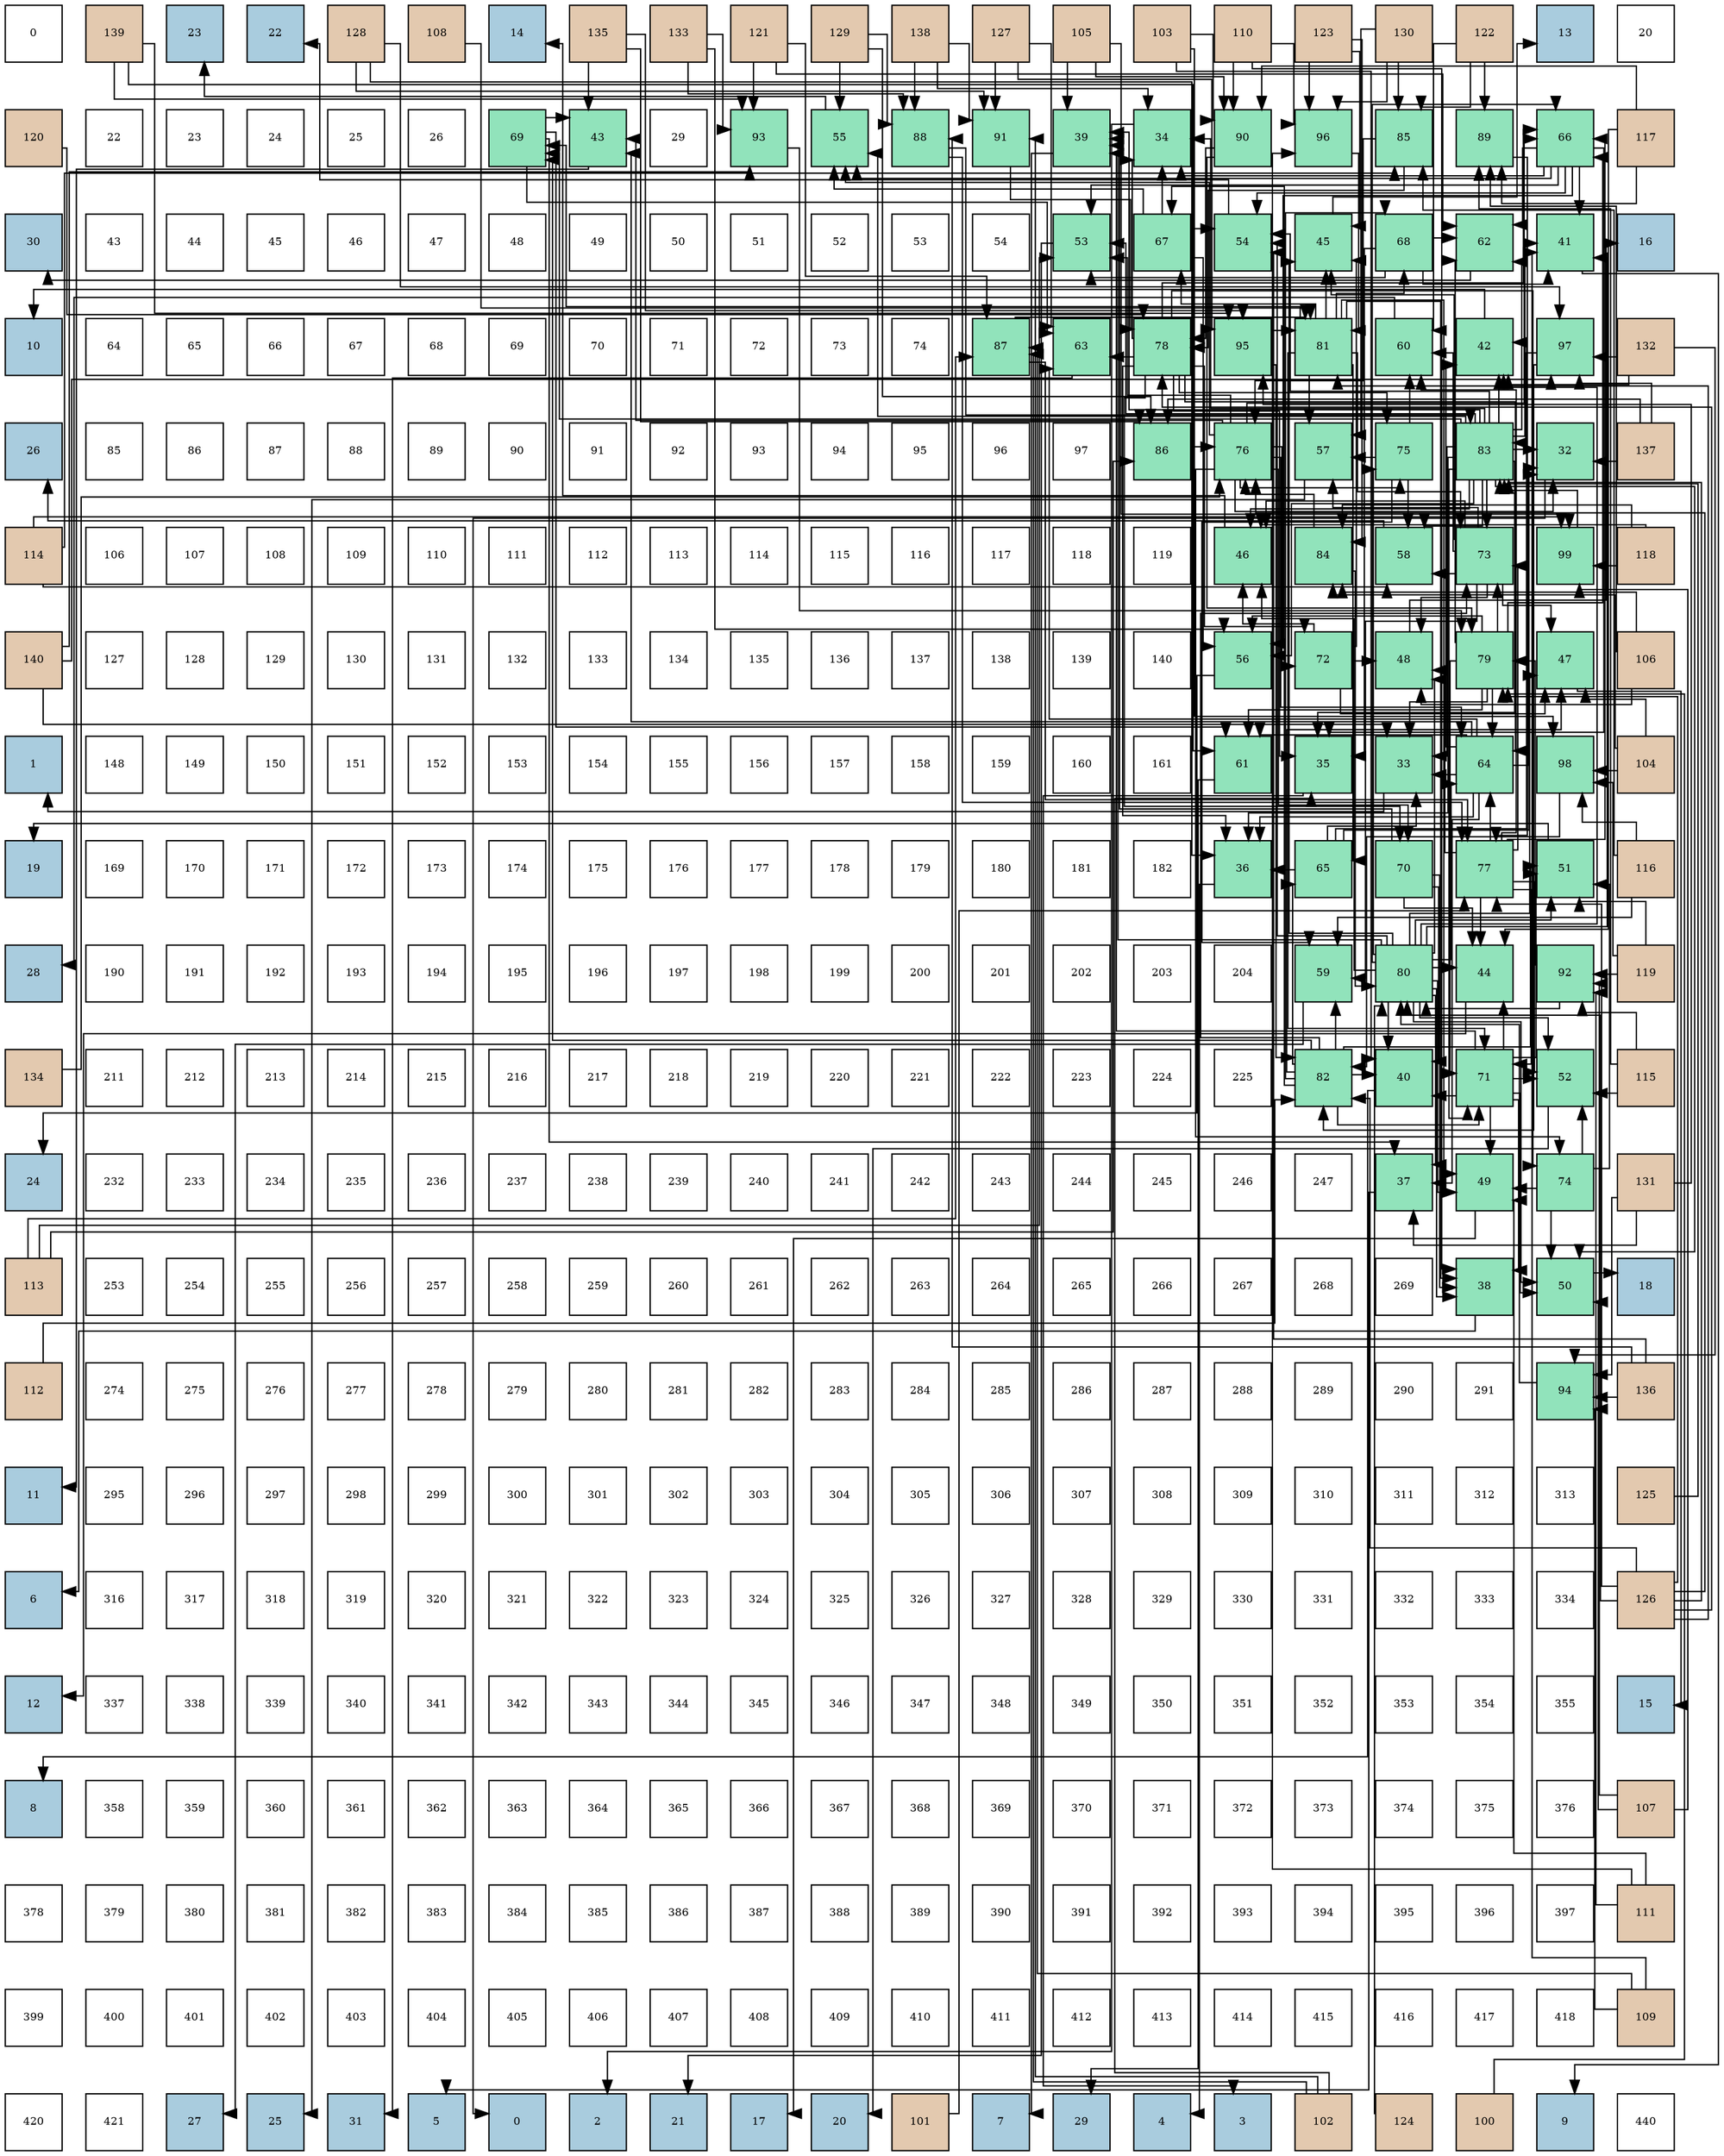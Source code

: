 digraph layout{
 rankdir=TB;
 splines=ortho;
 node [style=filled shape=square fixedsize=true width=0.6];
0[label="0", fontsize=8, fillcolor="#ffffff"];
1[label="139", fontsize=8, fillcolor="#e3c9af"];
2[label="23", fontsize=8, fillcolor="#a9ccde"];
3[label="22", fontsize=8, fillcolor="#a9ccde"];
4[label="128", fontsize=8, fillcolor="#e3c9af"];
5[label="108", fontsize=8, fillcolor="#e3c9af"];
6[label="14", fontsize=8, fillcolor="#a9ccde"];
7[label="135", fontsize=8, fillcolor="#e3c9af"];
8[label="133", fontsize=8, fillcolor="#e3c9af"];
9[label="121", fontsize=8, fillcolor="#e3c9af"];
10[label="129", fontsize=8, fillcolor="#e3c9af"];
11[label="138", fontsize=8, fillcolor="#e3c9af"];
12[label="127", fontsize=8, fillcolor="#e3c9af"];
13[label="105", fontsize=8, fillcolor="#e3c9af"];
14[label="103", fontsize=8, fillcolor="#e3c9af"];
15[label="110", fontsize=8, fillcolor="#e3c9af"];
16[label="123", fontsize=8, fillcolor="#e3c9af"];
17[label="130", fontsize=8, fillcolor="#e3c9af"];
18[label="122", fontsize=8, fillcolor="#e3c9af"];
19[label="13", fontsize=8, fillcolor="#a9ccde"];
20[label="20", fontsize=8, fillcolor="#ffffff"];
21[label="120", fontsize=8, fillcolor="#e3c9af"];
22[label="22", fontsize=8, fillcolor="#ffffff"];
23[label="23", fontsize=8, fillcolor="#ffffff"];
24[label="24", fontsize=8, fillcolor="#ffffff"];
25[label="25", fontsize=8, fillcolor="#ffffff"];
26[label="26", fontsize=8, fillcolor="#ffffff"];
27[label="69", fontsize=8, fillcolor="#91e3bb"];
28[label="43", fontsize=8, fillcolor="#91e3bb"];
29[label="29", fontsize=8, fillcolor="#ffffff"];
30[label="93", fontsize=8, fillcolor="#91e3bb"];
31[label="55", fontsize=8, fillcolor="#91e3bb"];
32[label="88", fontsize=8, fillcolor="#91e3bb"];
33[label="91", fontsize=8, fillcolor="#91e3bb"];
34[label="39", fontsize=8, fillcolor="#91e3bb"];
35[label="34", fontsize=8, fillcolor="#91e3bb"];
36[label="90", fontsize=8, fillcolor="#91e3bb"];
37[label="96", fontsize=8, fillcolor="#91e3bb"];
38[label="85", fontsize=8, fillcolor="#91e3bb"];
39[label="89", fontsize=8, fillcolor="#91e3bb"];
40[label="66", fontsize=8, fillcolor="#91e3bb"];
41[label="117", fontsize=8, fillcolor="#e3c9af"];
42[label="30", fontsize=8, fillcolor="#a9ccde"];
43[label="43", fontsize=8, fillcolor="#ffffff"];
44[label="44", fontsize=8, fillcolor="#ffffff"];
45[label="45", fontsize=8, fillcolor="#ffffff"];
46[label="46", fontsize=8, fillcolor="#ffffff"];
47[label="47", fontsize=8, fillcolor="#ffffff"];
48[label="48", fontsize=8, fillcolor="#ffffff"];
49[label="49", fontsize=8, fillcolor="#ffffff"];
50[label="50", fontsize=8, fillcolor="#ffffff"];
51[label="51", fontsize=8, fillcolor="#ffffff"];
52[label="52", fontsize=8, fillcolor="#ffffff"];
53[label="53", fontsize=8, fillcolor="#ffffff"];
54[label="54", fontsize=8, fillcolor="#ffffff"];
55[label="53", fontsize=8, fillcolor="#91e3bb"];
56[label="67", fontsize=8, fillcolor="#91e3bb"];
57[label="54", fontsize=8, fillcolor="#91e3bb"];
58[label="45", fontsize=8, fillcolor="#91e3bb"];
59[label="68", fontsize=8, fillcolor="#91e3bb"];
60[label="62", fontsize=8, fillcolor="#91e3bb"];
61[label="41", fontsize=8, fillcolor="#91e3bb"];
62[label="16", fontsize=8, fillcolor="#a9ccde"];
63[label="10", fontsize=8, fillcolor="#a9ccde"];
64[label="64", fontsize=8, fillcolor="#ffffff"];
65[label="65", fontsize=8, fillcolor="#ffffff"];
66[label="66", fontsize=8, fillcolor="#ffffff"];
67[label="67", fontsize=8, fillcolor="#ffffff"];
68[label="68", fontsize=8, fillcolor="#ffffff"];
69[label="69", fontsize=8, fillcolor="#ffffff"];
70[label="70", fontsize=8, fillcolor="#ffffff"];
71[label="71", fontsize=8, fillcolor="#ffffff"];
72[label="72", fontsize=8, fillcolor="#ffffff"];
73[label="73", fontsize=8, fillcolor="#ffffff"];
74[label="74", fontsize=8, fillcolor="#ffffff"];
75[label="87", fontsize=8, fillcolor="#91e3bb"];
76[label="63", fontsize=8, fillcolor="#91e3bb"];
77[label="78", fontsize=8, fillcolor="#91e3bb"];
78[label="95", fontsize=8, fillcolor="#91e3bb"];
79[label="81", fontsize=8, fillcolor="#91e3bb"];
80[label="60", fontsize=8, fillcolor="#91e3bb"];
81[label="42", fontsize=8, fillcolor="#91e3bb"];
82[label="97", fontsize=8, fillcolor="#91e3bb"];
83[label="132", fontsize=8, fillcolor="#e3c9af"];
84[label="26", fontsize=8, fillcolor="#a9ccde"];
85[label="85", fontsize=8, fillcolor="#ffffff"];
86[label="86", fontsize=8, fillcolor="#ffffff"];
87[label="87", fontsize=8, fillcolor="#ffffff"];
88[label="88", fontsize=8, fillcolor="#ffffff"];
89[label="89", fontsize=8, fillcolor="#ffffff"];
90[label="90", fontsize=8, fillcolor="#ffffff"];
91[label="91", fontsize=8, fillcolor="#ffffff"];
92[label="92", fontsize=8, fillcolor="#ffffff"];
93[label="93", fontsize=8, fillcolor="#ffffff"];
94[label="94", fontsize=8, fillcolor="#ffffff"];
95[label="95", fontsize=8, fillcolor="#ffffff"];
96[label="96", fontsize=8, fillcolor="#ffffff"];
97[label="97", fontsize=8, fillcolor="#ffffff"];
98[label="86", fontsize=8, fillcolor="#91e3bb"];
99[label="76", fontsize=8, fillcolor="#91e3bb"];
100[label="57", fontsize=8, fillcolor="#91e3bb"];
101[label="75", fontsize=8, fillcolor="#91e3bb"];
102[label="83", fontsize=8, fillcolor="#91e3bb"];
103[label="32", fontsize=8, fillcolor="#91e3bb"];
104[label="137", fontsize=8, fillcolor="#e3c9af"];
105[label="114", fontsize=8, fillcolor="#e3c9af"];
106[label="106", fontsize=8, fillcolor="#ffffff"];
107[label="107", fontsize=8, fillcolor="#ffffff"];
108[label="108", fontsize=8, fillcolor="#ffffff"];
109[label="109", fontsize=8, fillcolor="#ffffff"];
110[label="110", fontsize=8, fillcolor="#ffffff"];
111[label="111", fontsize=8, fillcolor="#ffffff"];
112[label="112", fontsize=8, fillcolor="#ffffff"];
113[label="113", fontsize=8, fillcolor="#ffffff"];
114[label="114", fontsize=8, fillcolor="#ffffff"];
115[label="115", fontsize=8, fillcolor="#ffffff"];
116[label="116", fontsize=8, fillcolor="#ffffff"];
117[label="117", fontsize=8, fillcolor="#ffffff"];
118[label="118", fontsize=8, fillcolor="#ffffff"];
119[label="119", fontsize=8, fillcolor="#ffffff"];
120[label="46", fontsize=8, fillcolor="#91e3bb"];
121[label="84", fontsize=8, fillcolor="#91e3bb"];
122[label="58", fontsize=8, fillcolor="#91e3bb"];
123[label="73", fontsize=8, fillcolor="#91e3bb"];
124[label="99", fontsize=8, fillcolor="#91e3bb"];
125[label="118", fontsize=8, fillcolor="#e3c9af"];
126[label="140", fontsize=8, fillcolor="#e3c9af"];
127[label="127", fontsize=8, fillcolor="#ffffff"];
128[label="128", fontsize=8, fillcolor="#ffffff"];
129[label="129", fontsize=8, fillcolor="#ffffff"];
130[label="130", fontsize=8, fillcolor="#ffffff"];
131[label="131", fontsize=8, fillcolor="#ffffff"];
132[label="132", fontsize=8, fillcolor="#ffffff"];
133[label="133", fontsize=8, fillcolor="#ffffff"];
134[label="134", fontsize=8, fillcolor="#ffffff"];
135[label="135", fontsize=8, fillcolor="#ffffff"];
136[label="136", fontsize=8, fillcolor="#ffffff"];
137[label="137", fontsize=8, fillcolor="#ffffff"];
138[label="138", fontsize=8, fillcolor="#ffffff"];
139[label="139", fontsize=8, fillcolor="#ffffff"];
140[label="140", fontsize=8, fillcolor="#ffffff"];
141[label="56", fontsize=8, fillcolor="#91e3bb"];
142[label="72", fontsize=8, fillcolor="#91e3bb"];
143[label="48", fontsize=8, fillcolor="#91e3bb"];
144[label="79", fontsize=8, fillcolor="#91e3bb"];
145[label="47", fontsize=8, fillcolor="#91e3bb"];
146[label="106", fontsize=8, fillcolor="#e3c9af"];
147[label="1", fontsize=8, fillcolor="#a9ccde"];
148[label="148", fontsize=8, fillcolor="#ffffff"];
149[label="149", fontsize=8, fillcolor="#ffffff"];
150[label="150", fontsize=8, fillcolor="#ffffff"];
151[label="151", fontsize=8, fillcolor="#ffffff"];
152[label="152", fontsize=8, fillcolor="#ffffff"];
153[label="153", fontsize=8, fillcolor="#ffffff"];
154[label="154", fontsize=8, fillcolor="#ffffff"];
155[label="155", fontsize=8, fillcolor="#ffffff"];
156[label="156", fontsize=8, fillcolor="#ffffff"];
157[label="157", fontsize=8, fillcolor="#ffffff"];
158[label="158", fontsize=8, fillcolor="#ffffff"];
159[label="159", fontsize=8, fillcolor="#ffffff"];
160[label="160", fontsize=8, fillcolor="#ffffff"];
161[label="161", fontsize=8, fillcolor="#ffffff"];
162[label="61", fontsize=8, fillcolor="#91e3bb"];
163[label="35", fontsize=8, fillcolor="#91e3bb"];
164[label="33", fontsize=8, fillcolor="#91e3bb"];
165[label="64", fontsize=8, fillcolor="#91e3bb"];
166[label="98", fontsize=8, fillcolor="#91e3bb"];
167[label="104", fontsize=8, fillcolor="#e3c9af"];
168[label="19", fontsize=8, fillcolor="#a9ccde"];
169[label="169", fontsize=8, fillcolor="#ffffff"];
170[label="170", fontsize=8, fillcolor="#ffffff"];
171[label="171", fontsize=8, fillcolor="#ffffff"];
172[label="172", fontsize=8, fillcolor="#ffffff"];
173[label="173", fontsize=8, fillcolor="#ffffff"];
174[label="174", fontsize=8, fillcolor="#ffffff"];
175[label="175", fontsize=8, fillcolor="#ffffff"];
176[label="176", fontsize=8, fillcolor="#ffffff"];
177[label="177", fontsize=8, fillcolor="#ffffff"];
178[label="178", fontsize=8, fillcolor="#ffffff"];
179[label="179", fontsize=8, fillcolor="#ffffff"];
180[label="180", fontsize=8, fillcolor="#ffffff"];
181[label="181", fontsize=8, fillcolor="#ffffff"];
182[label="182", fontsize=8, fillcolor="#ffffff"];
183[label="36", fontsize=8, fillcolor="#91e3bb"];
184[label="65", fontsize=8, fillcolor="#91e3bb"];
185[label="70", fontsize=8, fillcolor="#91e3bb"];
186[label="77", fontsize=8, fillcolor="#91e3bb"];
187[label="51", fontsize=8, fillcolor="#91e3bb"];
188[label="116", fontsize=8, fillcolor="#e3c9af"];
189[label="28", fontsize=8, fillcolor="#a9ccde"];
190[label="190", fontsize=8, fillcolor="#ffffff"];
191[label="191", fontsize=8, fillcolor="#ffffff"];
192[label="192", fontsize=8, fillcolor="#ffffff"];
193[label="193", fontsize=8, fillcolor="#ffffff"];
194[label="194", fontsize=8, fillcolor="#ffffff"];
195[label="195", fontsize=8, fillcolor="#ffffff"];
196[label="196", fontsize=8, fillcolor="#ffffff"];
197[label="197", fontsize=8, fillcolor="#ffffff"];
198[label="198", fontsize=8, fillcolor="#ffffff"];
199[label="199", fontsize=8, fillcolor="#ffffff"];
200[label="200", fontsize=8, fillcolor="#ffffff"];
201[label="201", fontsize=8, fillcolor="#ffffff"];
202[label="202", fontsize=8, fillcolor="#ffffff"];
203[label="203", fontsize=8, fillcolor="#ffffff"];
204[label="204", fontsize=8, fillcolor="#ffffff"];
205[label="59", fontsize=8, fillcolor="#91e3bb"];
206[label="80", fontsize=8, fillcolor="#91e3bb"];
207[label="44", fontsize=8, fillcolor="#91e3bb"];
208[label="92", fontsize=8, fillcolor="#91e3bb"];
209[label="119", fontsize=8, fillcolor="#e3c9af"];
210[label="134", fontsize=8, fillcolor="#e3c9af"];
211[label="211", fontsize=8, fillcolor="#ffffff"];
212[label="212", fontsize=8, fillcolor="#ffffff"];
213[label="213", fontsize=8, fillcolor="#ffffff"];
214[label="214", fontsize=8, fillcolor="#ffffff"];
215[label="215", fontsize=8, fillcolor="#ffffff"];
216[label="216", fontsize=8, fillcolor="#ffffff"];
217[label="217", fontsize=8, fillcolor="#ffffff"];
218[label="218", fontsize=8, fillcolor="#ffffff"];
219[label="219", fontsize=8, fillcolor="#ffffff"];
220[label="220", fontsize=8, fillcolor="#ffffff"];
221[label="221", fontsize=8, fillcolor="#ffffff"];
222[label="222", fontsize=8, fillcolor="#ffffff"];
223[label="223", fontsize=8, fillcolor="#ffffff"];
224[label="224", fontsize=8, fillcolor="#ffffff"];
225[label="225", fontsize=8, fillcolor="#ffffff"];
226[label="82", fontsize=8, fillcolor="#91e3bb"];
227[label="40", fontsize=8, fillcolor="#91e3bb"];
228[label="71", fontsize=8, fillcolor="#91e3bb"];
229[label="52", fontsize=8, fillcolor="#91e3bb"];
230[label="115", fontsize=8, fillcolor="#e3c9af"];
231[label="24", fontsize=8, fillcolor="#a9ccde"];
232[label="232", fontsize=8, fillcolor="#ffffff"];
233[label="233", fontsize=8, fillcolor="#ffffff"];
234[label="234", fontsize=8, fillcolor="#ffffff"];
235[label="235", fontsize=8, fillcolor="#ffffff"];
236[label="236", fontsize=8, fillcolor="#ffffff"];
237[label="237", fontsize=8, fillcolor="#ffffff"];
238[label="238", fontsize=8, fillcolor="#ffffff"];
239[label="239", fontsize=8, fillcolor="#ffffff"];
240[label="240", fontsize=8, fillcolor="#ffffff"];
241[label="241", fontsize=8, fillcolor="#ffffff"];
242[label="242", fontsize=8, fillcolor="#ffffff"];
243[label="243", fontsize=8, fillcolor="#ffffff"];
244[label="244", fontsize=8, fillcolor="#ffffff"];
245[label="245", fontsize=8, fillcolor="#ffffff"];
246[label="246", fontsize=8, fillcolor="#ffffff"];
247[label="247", fontsize=8, fillcolor="#ffffff"];
248[label="37", fontsize=8, fillcolor="#91e3bb"];
249[label="49", fontsize=8, fillcolor="#91e3bb"];
250[label="74", fontsize=8, fillcolor="#91e3bb"];
251[label="131", fontsize=8, fillcolor="#e3c9af"];
252[label="113", fontsize=8, fillcolor="#e3c9af"];
253[label="253", fontsize=8, fillcolor="#ffffff"];
254[label="254", fontsize=8, fillcolor="#ffffff"];
255[label="255", fontsize=8, fillcolor="#ffffff"];
256[label="256", fontsize=8, fillcolor="#ffffff"];
257[label="257", fontsize=8, fillcolor="#ffffff"];
258[label="258", fontsize=8, fillcolor="#ffffff"];
259[label="259", fontsize=8, fillcolor="#ffffff"];
260[label="260", fontsize=8, fillcolor="#ffffff"];
261[label="261", fontsize=8, fillcolor="#ffffff"];
262[label="262", fontsize=8, fillcolor="#ffffff"];
263[label="263", fontsize=8, fillcolor="#ffffff"];
264[label="264", fontsize=8, fillcolor="#ffffff"];
265[label="265", fontsize=8, fillcolor="#ffffff"];
266[label="266", fontsize=8, fillcolor="#ffffff"];
267[label="267", fontsize=8, fillcolor="#ffffff"];
268[label="268", fontsize=8, fillcolor="#ffffff"];
269[label="269", fontsize=8, fillcolor="#ffffff"];
270[label="38", fontsize=8, fillcolor="#91e3bb"];
271[label="50", fontsize=8, fillcolor="#91e3bb"];
272[label="18", fontsize=8, fillcolor="#a9ccde"];
273[label="112", fontsize=8, fillcolor="#e3c9af"];
274[label="274", fontsize=8, fillcolor="#ffffff"];
275[label="275", fontsize=8, fillcolor="#ffffff"];
276[label="276", fontsize=8, fillcolor="#ffffff"];
277[label="277", fontsize=8, fillcolor="#ffffff"];
278[label="278", fontsize=8, fillcolor="#ffffff"];
279[label="279", fontsize=8, fillcolor="#ffffff"];
280[label="280", fontsize=8, fillcolor="#ffffff"];
281[label="281", fontsize=8, fillcolor="#ffffff"];
282[label="282", fontsize=8, fillcolor="#ffffff"];
283[label="283", fontsize=8, fillcolor="#ffffff"];
284[label="284", fontsize=8, fillcolor="#ffffff"];
285[label="285", fontsize=8, fillcolor="#ffffff"];
286[label="286", fontsize=8, fillcolor="#ffffff"];
287[label="287", fontsize=8, fillcolor="#ffffff"];
288[label="288", fontsize=8, fillcolor="#ffffff"];
289[label="289", fontsize=8, fillcolor="#ffffff"];
290[label="290", fontsize=8, fillcolor="#ffffff"];
291[label="291", fontsize=8, fillcolor="#ffffff"];
292[label="94", fontsize=8, fillcolor="#91e3bb"];
293[label="136", fontsize=8, fillcolor="#e3c9af"];
294[label="11", fontsize=8, fillcolor="#a9ccde"];
295[label="295", fontsize=8, fillcolor="#ffffff"];
296[label="296", fontsize=8, fillcolor="#ffffff"];
297[label="297", fontsize=8, fillcolor="#ffffff"];
298[label="298", fontsize=8, fillcolor="#ffffff"];
299[label="299", fontsize=8, fillcolor="#ffffff"];
300[label="300", fontsize=8, fillcolor="#ffffff"];
301[label="301", fontsize=8, fillcolor="#ffffff"];
302[label="302", fontsize=8, fillcolor="#ffffff"];
303[label="303", fontsize=8, fillcolor="#ffffff"];
304[label="304", fontsize=8, fillcolor="#ffffff"];
305[label="305", fontsize=8, fillcolor="#ffffff"];
306[label="306", fontsize=8, fillcolor="#ffffff"];
307[label="307", fontsize=8, fillcolor="#ffffff"];
308[label="308", fontsize=8, fillcolor="#ffffff"];
309[label="309", fontsize=8, fillcolor="#ffffff"];
310[label="310", fontsize=8, fillcolor="#ffffff"];
311[label="311", fontsize=8, fillcolor="#ffffff"];
312[label="312", fontsize=8, fillcolor="#ffffff"];
313[label="313", fontsize=8, fillcolor="#ffffff"];
314[label="125", fontsize=8, fillcolor="#e3c9af"];
315[label="6", fontsize=8, fillcolor="#a9ccde"];
316[label="316", fontsize=8, fillcolor="#ffffff"];
317[label="317", fontsize=8, fillcolor="#ffffff"];
318[label="318", fontsize=8, fillcolor="#ffffff"];
319[label="319", fontsize=8, fillcolor="#ffffff"];
320[label="320", fontsize=8, fillcolor="#ffffff"];
321[label="321", fontsize=8, fillcolor="#ffffff"];
322[label="322", fontsize=8, fillcolor="#ffffff"];
323[label="323", fontsize=8, fillcolor="#ffffff"];
324[label="324", fontsize=8, fillcolor="#ffffff"];
325[label="325", fontsize=8, fillcolor="#ffffff"];
326[label="326", fontsize=8, fillcolor="#ffffff"];
327[label="327", fontsize=8, fillcolor="#ffffff"];
328[label="328", fontsize=8, fillcolor="#ffffff"];
329[label="329", fontsize=8, fillcolor="#ffffff"];
330[label="330", fontsize=8, fillcolor="#ffffff"];
331[label="331", fontsize=8, fillcolor="#ffffff"];
332[label="332", fontsize=8, fillcolor="#ffffff"];
333[label="333", fontsize=8, fillcolor="#ffffff"];
334[label="334", fontsize=8, fillcolor="#ffffff"];
335[label="126", fontsize=8, fillcolor="#e3c9af"];
336[label="12", fontsize=8, fillcolor="#a9ccde"];
337[label="337", fontsize=8, fillcolor="#ffffff"];
338[label="338", fontsize=8, fillcolor="#ffffff"];
339[label="339", fontsize=8, fillcolor="#ffffff"];
340[label="340", fontsize=8, fillcolor="#ffffff"];
341[label="341", fontsize=8, fillcolor="#ffffff"];
342[label="342", fontsize=8, fillcolor="#ffffff"];
343[label="343", fontsize=8, fillcolor="#ffffff"];
344[label="344", fontsize=8, fillcolor="#ffffff"];
345[label="345", fontsize=8, fillcolor="#ffffff"];
346[label="346", fontsize=8, fillcolor="#ffffff"];
347[label="347", fontsize=8, fillcolor="#ffffff"];
348[label="348", fontsize=8, fillcolor="#ffffff"];
349[label="349", fontsize=8, fillcolor="#ffffff"];
350[label="350", fontsize=8, fillcolor="#ffffff"];
351[label="351", fontsize=8, fillcolor="#ffffff"];
352[label="352", fontsize=8, fillcolor="#ffffff"];
353[label="353", fontsize=8, fillcolor="#ffffff"];
354[label="354", fontsize=8, fillcolor="#ffffff"];
355[label="355", fontsize=8, fillcolor="#ffffff"];
356[label="15", fontsize=8, fillcolor="#a9ccde"];
357[label="8", fontsize=8, fillcolor="#a9ccde"];
358[label="358", fontsize=8, fillcolor="#ffffff"];
359[label="359", fontsize=8, fillcolor="#ffffff"];
360[label="360", fontsize=8, fillcolor="#ffffff"];
361[label="361", fontsize=8, fillcolor="#ffffff"];
362[label="362", fontsize=8, fillcolor="#ffffff"];
363[label="363", fontsize=8, fillcolor="#ffffff"];
364[label="364", fontsize=8, fillcolor="#ffffff"];
365[label="365", fontsize=8, fillcolor="#ffffff"];
366[label="366", fontsize=8, fillcolor="#ffffff"];
367[label="367", fontsize=8, fillcolor="#ffffff"];
368[label="368", fontsize=8, fillcolor="#ffffff"];
369[label="369", fontsize=8, fillcolor="#ffffff"];
370[label="370", fontsize=8, fillcolor="#ffffff"];
371[label="371", fontsize=8, fillcolor="#ffffff"];
372[label="372", fontsize=8, fillcolor="#ffffff"];
373[label="373", fontsize=8, fillcolor="#ffffff"];
374[label="374", fontsize=8, fillcolor="#ffffff"];
375[label="375", fontsize=8, fillcolor="#ffffff"];
376[label="376", fontsize=8, fillcolor="#ffffff"];
377[label="107", fontsize=8, fillcolor="#e3c9af"];
378[label="378", fontsize=8, fillcolor="#ffffff"];
379[label="379", fontsize=8, fillcolor="#ffffff"];
380[label="380", fontsize=8, fillcolor="#ffffff"];
381[label="381", fontsize=8, fillcolor="#ffffff"];
382[label="382", fontsize=8, fillcolor="#ffffff"];
383[label="383", fontsize=8, fillcolor="#ffffff"];
384[label="384", fontsize=8, fillcolor="#ffffff"];
385[label="385", fontsize=8, fillcolor="#ffffff"];
386[label="386", fontsize=8, fillcolor="#ffffff"];
387[label="387", fontsize=8, fillcolor="#ffffff"];
388[label="388", fontsize=8, fillcolor="#ffffff"];
389[label="389", fontsize=8, fillcolor="#ffffff"];
390[label="390", fontsize=8, fillcolor="#ffffff"];
391[label="391", fontsize=8, fillcolor="#ffffff"];
392[label="392", fontsize=8, fillcolor="#ffffff"];
393[label="393", fontsize=8, fillcolor="#ffffff"];
394[label="394", fontsize=8, fillcolor="#ffffff"];
395[label="395", fontsize=8, fillcolor="#ffffff"];
396[label="396", fontsize=8, fillcolor="#ffffff"];
397[label="397", fontsize=8, fillcolor="#ffffff"];
398[label="111", fontsize=8, fillcolor="#e3c9af"];
399[label="399", fontsize=8, fillcolor="#ffffff"];
400[label="400", fontsize=8, fillcolor="#ffffff"];
401[label="401", fontsize=8, fillcolor="#ffffff"];
402[label="402", fontsize=8, fillcolor="#ffffff"];
403[label="403", fontsize=8, fillcolor="#ffffff"];
404[label="404", fontsize=8, fillcolor="#ffffff"];
405[label="405", fontsize=8, fillcolor="#ffffff"];
406[label="406", fontsize=8, fillcolor="#ffffff"];
407[label="407", fontsize=8, fillcolor="#ffffff"];
408[label="408", fontsize=8, fillcolor="#ffffff"];
409[label="409", fontsize=8, fillcolor="#ffffff"];
410[label="410", fontsize=8, fillcolor="#ffffff"];
411[label="411", fontsize=8, fillcolor="#ffffff"];
412[label="412", fontsize=8, fillcolor="#ffffff"];
413[label="413", fontsize=8, fillcolor="#ffffff"];
414[label="414", fontsize=8, fillcolor="#ffffff"];
415[label="415", fontsize=8, fillcolor="#ffffff"];
416[label="416", fontsize=8, fillcolor="#ffffff"];
417[label="417", fontsize=8, fillcolor="#ffffff"];
418[label="418", fontsize=8, fillcolor="#ffffff"];
419[label="109", fontsize=8, fillcolor="#e3c9af"];
420[label="420", fontsize=8, fillcolor="#ffffff"];
421[label="421", fontsize=8, fillcolor="#ffffff"];
422[label="27", fontsize=8, fillcolor="#a9ccde"];
423[label="25", fontsize=8, fillcolor="#a9ccde"];
424[label="31", fontsize=8, fillcolor="#a9ccde"];
425[label="5", fontsize=8, fillcolor="#a9ccde"];
426[label="0", fontsize=8, fillcolor="#a9ccde"];
427[label="2", fontsize=8, fillcolor="#a9ccde"];
428[label="21", fontsize=8, fillcolor="#a9ccde"];
429[label="17", fontsize=8, fillcolor="#a9ccde"];
430[label="20", fontsize=8, fillcolor="#a9ccde"];
431[label="101", fontsize=8, fillcolor="#e3c9af"];
432[label="7", fontsize=8, fillcolor="#a9ccde"];
433[label="29", fontsize=8, fillcolor="#a9ccde"];
434[label="4", fontsize=8, fillcolor="#a9ccde"];
435[label="3", fontsize=8, fillcolor="#a9ccde"];
436[label="102", fontsize=8, fillcolor="#e3c9af"];
437[label="124", fontsize=8, fillcolor="#e3c9af"];
438[label="100", fontsize=8, fillcolor="#e3c9af"];
439[label="9", fontsize=8, fillcolor="#a9ccde"];
440[label="440", fontsize=8, fillcolor="#ffffff"];
edge [constraint=false, style=vis];103 -> 426;
164 -> 147;
35 -> 427;
163 -> 435;
183 -> 434;
248 -> 425;
270 -> 315;
34 -> 432;
227 -> 357;
61 -> 439;
81 -> 63;
28 -> 294;
207 -> 336;
58 -> 19;
120 -> 6;
145 -> 356;
143 -> 62;
249 -> 429;
271 -> 272;
187 -> 168;
229 -> 430;
55 -> 428;
57 -> 3;
31 -> 2;
141 -> 231;
100 -> 423;
122 -> 84;
205 -> 422;
80 -> 189;
162 -> 433;
60 -> 42;
76 -> 424;
165 -> 103;
165 -> 164;
165 -> 183;
165 -> 248;
165 -> 81;
165 -> 28;
165 -> 162;
165 -> 76;
184 -> 103;
184 -> 164;
184 -> 183;
184 -> 81;
40 -> 35;
40 -> 163;
40 -> 61;
40 -> 55;
40 -> 57;
40 -> 31;
40 -> 141;
40 -> 60;
56 -> 35;
56 -> 57;
56 -> 31;
56 -> 141;
59 -> 163;
59 -> 61;
59 -> 55;
59 -> 60;
27 -> 248;
27 -> 28;
27 -> 162;
27 -> 76;
185 -> 270;
185 -> 34;
185 -> 227;
185 -> 207;
228 -> 270;
228 -> 34;
228 -> 227;
228 -> 207;
228 -> 249;
228 -> 271;
228 -> 187;
228 -> 229;
142 -> 58;
142 -> 120;
142 -> 145;
142 -> 143;
123 -> 58;
123 -> 120;
123 -> 145;
123 -> 143;
123 -> 100;
123 -> 122;
123 -> 205;
123 -> 80;
250 -> 249;
250 -> 271;
250 -> 187;
250 -> 229;
101 -> 100;
101 -> 122;
101 -> 205;
101 -> 80;
99 -> 103;
99 -> 28;
99 -> 55;
99 -> 31;
99 -> 165;
99 -> 40;
99 -> 185;
99 -> 142;
99 -> 250;
99 -> 101;
186 -> 207;
186 -> 143;
186 -> 229;
186 -> 80;
186 -> 165;
186 -> 40;
186 -> 228;
186 -> 123;
77 -> 35;
77 -> 163;
77 -> 183;
77 -> 76;
77 -> 165;
77 -> 40;
77 -> 185;
77 -> 142;
77 -> 250;
77 -> 101;
144 -> 164;
144 -> 141;
144 -> 162;
144 -> 60;
144 -> 165;
144 -> 40;
144 -> 228;
144 -> 123;
206 -> 248;
206 -> 270;
206 -> 34;
206 -> 227;
206 -> 61;
206 -> 81;
206 -> 207;
206 -> 58;
206 -> 120;
206 -> 145;
206 -> 143;
206 -> 249;
206 -> 271;
206 -> 187;
206 -> 229;
206 -> 57;
206 -> 165;
206 -> 40;
206 -> 101;
79 -> 270;
79 -> 58;
79 -> 249;
79 -> 100;
79 -> 184;
79 -> 56;
79 -> 59;
79 -> 27;
79 -> 228;
79 -> 123;
226 -> 227;
226 -> 145;
226 -> 187;
226 -> 205;
226 -> 184;
226 -> 56;
226 -> 59;
226 -> 27;
226 -> 228;
226 -> 123;
102 -> 103;
102 -> 164;
102 -> 35;
102 -> 163;
102 -> 183;
102 -> 34;
102 -> 61;
102 -> 81;
102 -> 120;
102 -> 271;
102 -> 55;
102 -> 57;
102 -> 31;
102 -> 141;
102 -> 122;
102 -> 60;
102 -> 27;
102 -> 228;
102 -> 123;
121 -> 99;
121 -> 206;
38 -> 99;
38 -> 77;
98 -> 99;
75 -> 186;
75 -> 79;
32 -> 186;
32 -> 102;
39 -> 186;
36 -> 77;
36 -> 144;
33 -> 77;
208 -> 144;
208 -> 206;
30 -> 144;
292 -> 206;
78 -> 79;
78 -> 226;
37 -> 79;
82 -> 226;
82 -> 102;
166 -> 226;
124 -> 102;
438 -> 144;
431 -> 186;
436 -> 163;
436 -> 75;
436 -> 33;
14 -> 227;
14 -> 36;
14 -> 166;
167 -> 145;
167 -> 121;
167 -> 166;
13 -> 34;
13 -> 36;
13 -> 124;
146 -> 143;
146 -> 121;
146 -> 39;
377 -> 271;
377 -> 208;
377 -> 124;
5 -> 79;
419 -> 61;
419 -> 75;
419 -> 292;
15 -> 270;
15 -> 36;
15 -> 37;
398 -> 249;
398 -> 208;
398 -> 37;
273 -> 226;
252 -> 55;
252 -> 98;
252 -> 75;
105 -> 122;
105 -> 38;
105 -> 124;
230 -> 229;
230 -> 39;
230 -> 208;
188 -> 205;
188 -> 38;
188 -> 166;
41 -> 207;
41 -> 39;
41 -> 36;
125 -> 120;
125 -> 121;
125 -> 124;
209 -> 187;
209 -> 208;
209 -> 166;
21 -> 77;
9 -> 60;
9 -> 75;
9 -> 30;
18 -> 80;
18 -> 38;
18 -> 39;
16 -> 58;
16 -> 121;
16 -> 37;
437 -> 206;
314 -> 102;
335 -> 99;
335 -> 186;
335 -> 77;
335 -> 144;
335 -> 206;
335 -> 79;
335 -> 226;
335 -> 102;
12 -> 76;
12 -> 33;
12 -> 78;
4 -> 183;
4 -> 33;
4 -> 82;
10 -> 31;
10 -> 98;
10 -> 32;
17 -> 100;
17 -> 38;
17 -> 37;
251 -> 248;
251 -> 292;
251 -> 78;
83 -> 81;
83 -> 292;
83 -> 82;
8 -> 141;
8 -> 32;
8 -> 30;
210 -> 99;
7 -> 28;
7 -> 98;
7 -> 78;
293 -> 57;
293 -> 32;
293 -> 292;
104 -> 103;
104 -> 98;
104 -> 82;
11 -> 35;
11 -> 32;
11 -> 33;
1 -> 162;
1 -> 30;
1 -> 78;
126 -> 164;
126 -> 30;
126 -> 82;
edge [constraint=true, style=invis];
0 -> 21 -> 42 -> 63 -> 84 -> 105 -> 126 -> 147 -> 168 -> 189 -> 210 -> 231 -> 252 -> 273 -> 294 -> 315 -> 336 -> 357 -> 378 -> 399 -> 420;
1 -> 22 -> 43 -> 64 -> 85 -> 106 -> 127 -> 148 -> 169 -> 190 -> 211 -> 232 -> 253 -> 274 -> 295 -> 316 -> 337 -> 358 -> 379 -> 400 -> 421;
2 -> 23 -> 44 -> 65 -> 86 -> 107 -> 128 -> 149 -> 170 -> 191 -> 212 -> 233 -> 254 -> 275 -> 296 -> 317 -> 338 -> 359 -> 380 -> 401 -> 422;
3 -> 24 -> 45 -> 66 -> 87 -> 108 -> 129 -> 150 -> 171 -> 192 -> 213 -> 234 -> 255 -> 276 -> 297 -> 318 -> 339 -> 360 -> 381 -> 402 -> 423;
4 -> 25 -> 46 -> 67 -> 88 -> 109 -> 130 -> 151 -> 172 -> 193 -> 214 -> 235 -> 256 -> 277 -> 298 -> 319 -> 340 -> 361 -> 382 -> 403 -> 424;
5 -> 26 -> 47 -> 68 -> 89 -> 110 -> 131 -> 152 -> 173 -> 194 -> 215 -> 236 -> 257 -> 278 -> 299 -> 320 -> 341 -> 362 -> 383 -> 404 -> 425;
6 -> 27 -> 48 -> 69 -> 90 -> 111 -> 132 -> 153 -> 174 -> 195 -> 216 -> 237 -> 258 -> 279 -> 300 -> 321 -> 342 -> 363 -> 384 -> 405 -> 426;
7 -> 28 -> 49 -> 70 -> 91 -> 112 -> 133 -> 154 -> 175 -> 196 -> 217 -> 238 -> 259 -> 280 -> 301 -> 322 -> 343 -> 364 -> 385 -> 406 -> 427;
8 -> 29 -> 50 -> 71 -> 92 -> 113 -> 134 -> 155 -> 176 -> 197 -> 218 -> 239 -> 260 -> 281 -> 302 -> 323 -> 344 -> 365 -> 386 -> 407 -> 428;
9 -> 30 -> 51 -> 72 -> 93 -> 114 -> 135 -> 156 -> 177 -> 198 -> 219 -> 240 -> 261 -> 282 -> 303 -> 324 -> 345 -> 366 -> 387 -> 408 -> 429;
10 -> 31 -> 52 -> 73 -> 94 -> 115 -> 136 -> 157 -> 178 -> 199 -> 220 -> 241 -> 262 -> 283 -> 304 -> 325 -> 346 -> 367 -> 388 -> 409 -> 430;
11 -> 32 -> 53 -> 74 -> 95 -> 116 -> 137 -> 158 -> 179 -> 200 -> 221 -> 242 -> 263 -> 284 -> 305 -> 326 -> 347 -> 368 -> 389 -> 410 -> 431;
12 -> 33 -> 54 -> 75 -> 96 -> 117 -> 138 -> 159 -> 180 -> 201 -> 222 -> 243 -> 264 -> 285 -> 306 -> 327 -> 348 -> 369 -> 390 -> 411 -> 432;
13 -> 34 -> 55 -> 76 -> 97 -> 118 -> 139 -> 160 -> 181 -> 202 -> 223 -> 244 -> 265 -> 286 -> 307 -> 328 -> 349 -> 370 -> 391 -> 412 -> 433;
14 -> 35 -> 56 -> 77 -> 98 -> 119 -> 140 -> 161 -> 182 -> 203 -> 224 -> 245 -> 266 -> 287 -> 308 -> 329 -> 350 -> 371 -> 392 -> 413 -> 434;
15 -> 36 -> 57 -> 78 -> 99 -> 120 -> 141 -> 162 -> 183 -> 204 -> 225 -> 246 -> 267 -> 288 -> 309 -> 330 -> 351 -> 372 -> 393 -> 414 -> 435;
16 -> 37 -> 58 -> 79 -> 100 -> 121 -> 142 -> 163 -> 184 -> 205 -> 226 -> 247 -> 268 -> 289 -> 310 -> 331 -> 352 -> 373 -> 394 -> 415 -> 436;
17 -> 38 -> 59 -> 80 -> 101 -> 122 -> 143 -> 164 -> 185 -> 206 -> 227 -> 248 -> 269 -> 290 -> 311 -> 332 -> 353 -> 374 -> 395 -> 416 -> 437;
18 -> 39 -> 60 -> 81 -> 102 -> 123 -> 144 -> 165 -> 186 -> 207 -> 228 -> 249 -> 270 -> 291 -> 312 -> 333 -> 354 -> 375 -> 396 -> 417 -> 438;
19 -> 40 -> 61 -> 82 -> 103 -> 124 -> 145 -> 166 -> 187 -> 208 -> 229 -> 250 -> 271 -> 292 -> 313 -> 334 -> 355 -> 376 -> 397 -> 418 -> 439;
20 -> 41 -> 62 -> 83 -> 104 -> 125 -> 146 -> 167 -> 188 -> 209 -> 230 -> 251 -> 272 -> 293 -> 314 -> 335 -> 356 -> 377 -> 398 -> 419 -> 440;
rank = same {0 -> 1 -> 2 -> 3 -> 4 -> 5 -> 6 -> 7 -> 8 -> 9 -> 10 -> 11 -> 12 -> 13 -> 14 -> 15 -> 16 -> 17 -> 18 -> 19 -> 20};
rank = same {21 -> 22 -> 23 -> 24 -> 25 -> 26 -> 27 -> 28 -> 29 -> 30 -> 31 -> 32 -> 33 -> 34 -> 35 -> 36 -> 37 -> 38 -> 39 -> 40 -> 41};
rank = same {42 -> 43 -> 44 -> 45 -> 46 -> 47 -> 48 -> 49 -> 50 -> 51 -> 52 -> 53 -> 54 -> 55 -> 56 -> 57 -> 58 -> 59 -> 60 -> 61 -> 62};
rank = same {63 -> 64 -> 65 -> 66 -> 67 -> 68 -> 69 -> 70 -> 71 -> 72 -> 73 -> 74 -> 75 -> 76 -> 77 -> 78 -> 79 -> 80 -> 81 -> 82 -> 83};
rank = same {84 -> 85 -> 86 -> 87 -> 88 -> 89 -> 90 -> 91 -> 92 -> 93 -> 94 -> 95 -> 96 -> 97 -> 98 -> 99 -> 100 -> 101 -> 102 -> 103 -> 104};
rank = same {105 -> 106 -> 107 -> 108 -> 109 -> 110 -> 111 -> 112 -> 113 -> 114 -> 115 -> 116 -> 117 -> 118 -> 119 -> 120 -> 121 -> 122 -> 123 -> 124 -> 125};
rank = same {126 -> 127 -> 128 -> 129 -> 130 -> 131 -> 132 -> 133 -> 134 -> 135 -> 136 -> 137 -> 138 -> 139 -> 140 -> 141 -> 142 -> 143 -> 144 -> 145 -> 146};
rank = same {147 -> 148 -> 149 -> 150 -> 151 -> 152 -> 153 -> 154 -> 155 -> 156 -> 157 -> 158 -> 159 -> 160 -> 161 -> 162 -> 163 -> 164 -> 165 -> 166 -> 167};
rank = same {168 -> 169 -> 170 -> 171 -> 172 -> 173 -> 174 -> 175 -> 176 -> 177 -> 178 -> 179 -> 180 -> 181 -> 182 -> 183 -> 184 -> 185 -> 186 -> 187 -> 188};
rank = same {189 -> 190 -> 191 -> 192 -> 193 -> 194 -> 195 -> 196 -> 197 -> 198 -> 199 -> 200 -> 201 -> 202 -> 203 -> 204 -> 205 -> 206 -> 207 -> 208 -> 209};
rank = same {210 -> 211 -> 212 -> 213 -> 214 -> 215 -> 216 -> 217 -> 218 -> 219 -> 220 -> 221 -> 222 -> 223 -> 224 -> 225 -> 226 -> 227 -> 228 -> 229 -> 230};
rank = same {231 -> 232 -> 233 -> 234 -> 235 -> 236 -> 237 -> 238 -> 239 -> 240 -> 241 -> 242 -> 243 -> 244 -> 245 -> 246 -> 247 -> 248 -> 249 -> 250 -> 251};
rank = same {252 -> 253 -> 254 -> 255 -> 256 -> 257 -> 258 -> 259 -> 260 -> 261 -> 262 -> 263 -> 264 -> 265 -> 266 -> 267 -> 268 -> 269 -> 270 -> 271 -> 272};
rank = same {273 -> 274 -> 275 -> 276 -> 277 -> 278 -> 279 -> 280 -> 281 -> 282 -> 283 -> 284 -> 285 -> 286 -> 287 -> 288 -> 289 -> 290 -> 291 -> 292 -> 293};
rank = same {294 -> 295 -> 296 -> 297 -> 298 -> 299 -> 300 -> 301 -> 302 -> 303 -> 304 -> 305 -> 306 -> 307 -> 308 -> 309 -> 310 -> 311 -> 312 -> 313 -> 314};
rank = same {315 -> 316 -> 317 -> 318 -> 319 -> 320 -> 321 -> 322 -> 323 -> 324 -> 325 -> 326 -> 327 -> 328 -> 329 -> 330 -> 331 -> 332 -> 333 -> 334 -> 335};
rank = same {336 -> 337 -> 338 -> 339 -> 340 -> 341 -> 342 -> 343 -> 344 -> 345 -> 346 -> 347 -> 348 -> 349 -> 350 -> 351 -> 352 -> 353 -> 354 -> 355 -> 356};
rank = same {357 -> 358 -> 359 -> 360 -> 361 -> 362 -> 363 -> 364 -> 365 -> 366 -> 367 -> 368 -> 369 -> 370 -> 371 -> 372 -> 373 -> 374 -> 375 -> 376 -> 377};
rank = same {378 -> 379 -> 380 -> 381 -> 382 -> 383 -> 384 -> 385 -> 386 -> 387 -> 388 -> 389 -> 390 -> 391 -> 392 -> 393 -> 394 -> 395 -> 396 -> 397 -> 398};
rank = same {399 -> 400 -> 401 -> 402 -> 403 -> 404 -> 405 -> 406 -> 407 -> 408 -> 409 -> 410 -> 411 -> 412 -> 413 -> 414 -> 415 -> 416 -> 417 -> 418 -> 419};
rank = same {420 -> 421 -> 422 -> 423 -> 424 -> 425 -> 426 -> 427 -> 428 -> 429 -> 430 -> 431 -> 432 -> 433 -> 434 -> 435 -> 436 -> 437 -> 438 -> 439 -> 440};
}